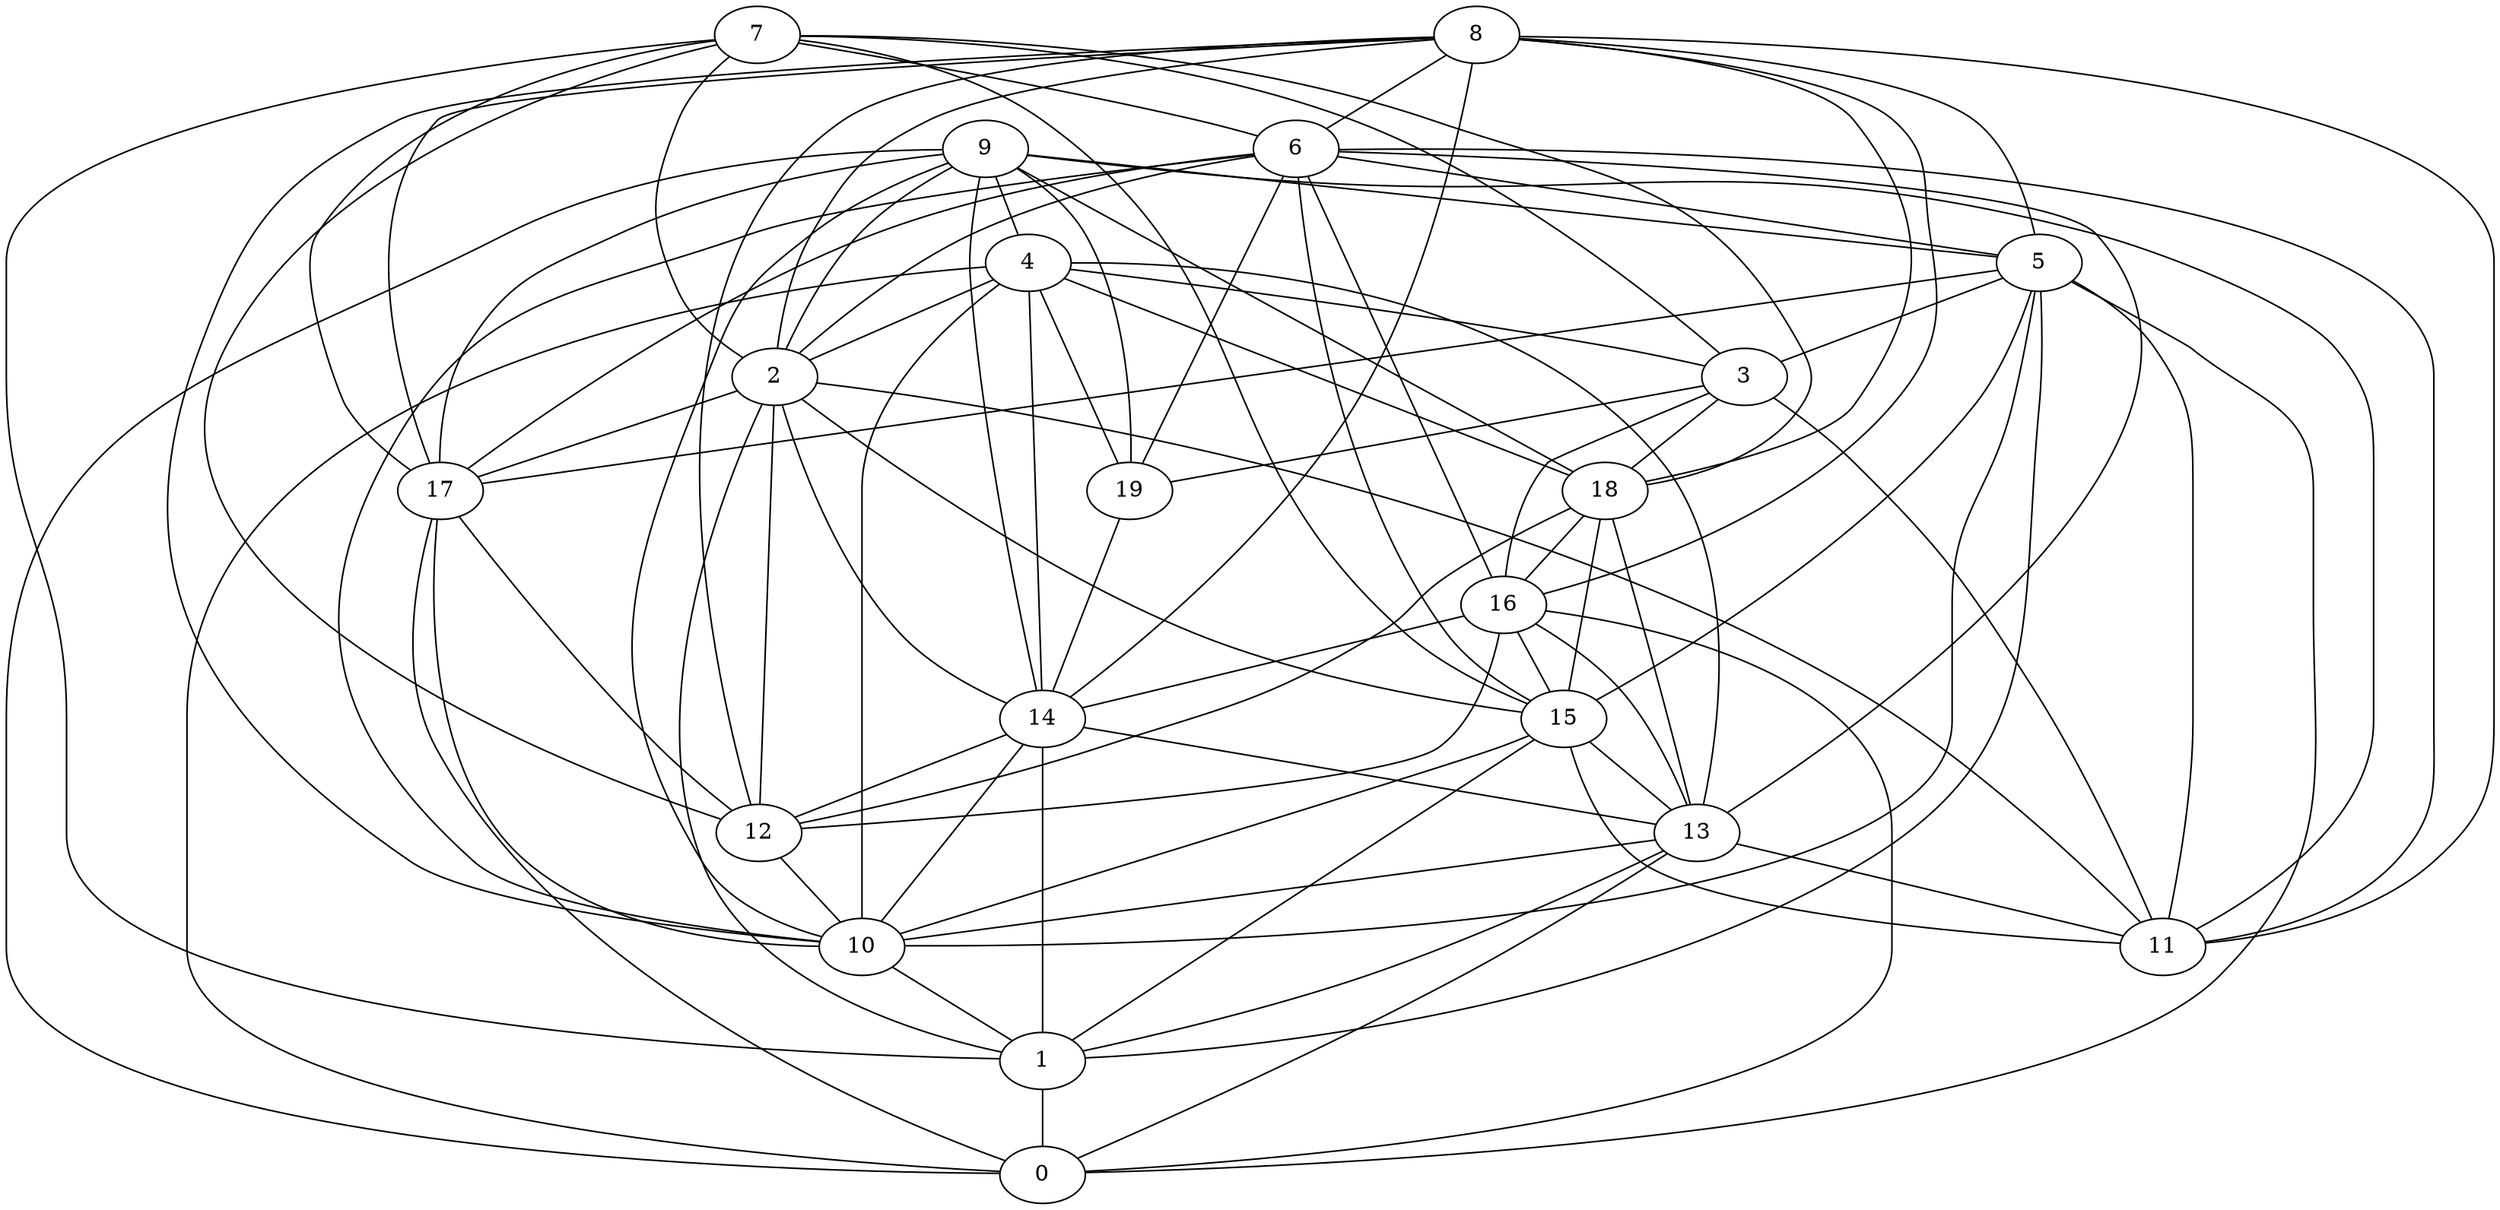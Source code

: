 digraph GG_graph {

subgraph G_graph {
edge [color = black]
"4" -> "18" [dir = none]
"4" -> "0" [dir = none]
"4" -> "2" [dir = none]
"4" -> "13" [dir = none]
"4" -> "14" [dir = none]
"14" -> "12" [dir = none]
"14" -> "1" [dir = none]
"10" -> "1" [dir = none]
"12" -> "10" [dir = none]
"2" -> "11" [dir = none]
"2" -> "14" [dir = none]
"2" -> "17" [dir = none]
"2" -> "15" [dir = none]
"2" -> "12" [dir = none]
"2" -> "1" [dir = none]
"9" -> "4" [dir = none]
"9" -> "18" [dir = none]
"9" -> "17" [dir = none]
"9" -> "2" [dir = none]
"9" -> "19" [dir = none]
"9" -> "0" [dir = none]
"19" -> "14" [dir = none]
"6" -> "13" [dir = none]
"6" -> "17" [dir = none]
"6" -> "2" [dir = none]
"6" -> "19" [dir = none]
"6" -> "16" [dir = none]
"6" -> "10" [dir = none]
"6" -> "15" [dir = none]
"6" -> "11" [dir = none]
"6" -> "5" [dir = none]
"5" -> "1" [dir = none]
"5" -> "10" [dir = none]
"5" -> "15" [dir = none]
"18" -> "15" [dir = none]
"18" -> "16" [dir = none]
"3" -> "11" [dir = none]
"3" -> "16" [dir = none]
"3" -> "18" [dir = none]
"16" -> "12" [dir = none]
"16" -> "0" [dir = none]
"16" -> "14" [dir = none]
"16" -> "13" [dir = none]
"8" -> "18" [dir = none]
"8" -> "2" [dir = none]
"8" -> "16" [dir = none]
"8" -> "17" [dir = none]
"8" -> "11" [dir = none]
"7" -> "6" [dir = none]
"7" -> "3" [dir = none]
"7" -> "18" [dir = none]
"7" -> "15" [dir = none]
"15" -> "1" [dir = none]
"15" -> "13" [dir = none]
"13" -> "10" [dir = none]
"13" -> "0" [dir = none]
"13" -> "11" [dir = none]
"7" -> "12" [dir = none]
"3" -> "19" [dir = none]
"7" -> "2" [dir = none]
"8" -> "14" [dir = none]
"15" -> "11" [dir = none]
"14" -> "13" [dir = none]
"15" -> "10" [dir = none]
"5" -> "0" [dir = none]
"8" -> "5" [dir = none]
"9" -> "10" [dir = none]
"18" -> "13" [dir = none]
"1" -> "0" [dir = none]
"17" -> "12" [dir = none]
"5" -> "11" [dir = none]
"9" -> "14" [dir = none]
"17" -> "10" [dir = none]
"5" -> "17" [dir = none]
"8" -> "6" [dir = none]
"9" -> "11" [dir = none]
"4" -> "19" [dir = none]
"7" -> "17" [dir = none]
"5" -> "3" [dir = none]
"8" -> "10" [dir = none]
"14" -> "10" [dir = none]
"7" -> "1" [dir = none]
"8" -> "12" [dir = none]
"4" -> "3" [dir = none]
"4" -> "10" [dir = none]
"17" -> "0" [dir = none]
"16" -> "15" [dir = none]
"9" -> "5" [dir = none]
"18" -> "12" [dir = none]
"13" -> "1" [dir = none]
}

}
